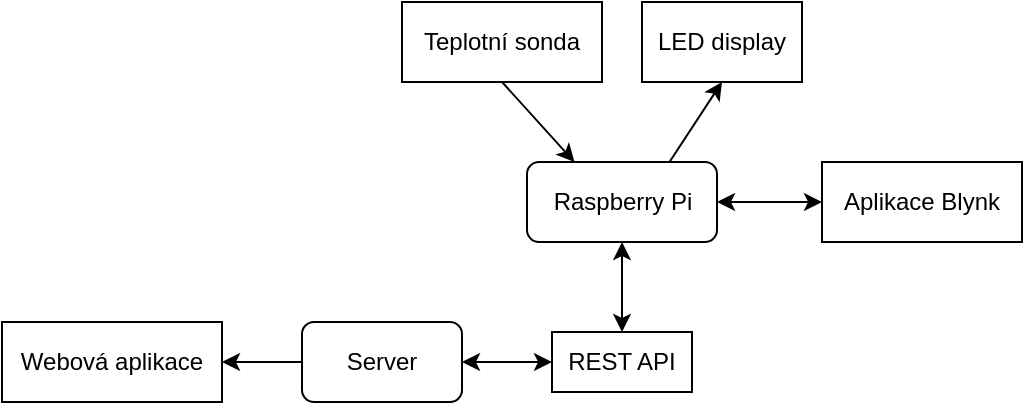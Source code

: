 <mxfile version="15.2.9" type="github"><diagram id="k6yt1kKrw_bO8UbMWdBw" name="Page-1"><mxGraphModel dx="582" dy="297" grid="1" gridSize="10" guides="1" tooltips="1" connect="1" arrows="1" fold="1" page="1" pageScale="1" pageWidth="1200" pageHeight="1920" math="0" shadow="0"><root><mxCell id="0"/><mxCell id="1" parent="0"/><mxCell id="mZeBqSOWWQo7hRxgBl-N-1" value="Raspberry Pi" style="rounded=1;whiteSpace=wrap;html=1;" vertex="1" parent="1"><mxGeometry x="472.5" y="280" width="95" height="40" as="geometry"/></mxCell><mxCell id="mZeBqSOWWQo7hRxgBl-N-2" value="Teplotní sonda" style="rounded=0;whiteSpace=wrap;html=1;" vertex="1" parent="1"><mxGeometry x="410" y="200" width="100" height="40" as="geometry"/></mxCell><mxCell id="mZeBqSOWWQo7hRxgBl-N-3" value="LED display" style="rounded=0;whiteSpace=wrap;html=1;" vertex="1" parent="1"><mxGeometry x="530" y="200" width="80" height="40" as="geometry"/></mxCell><mxCell id="mZeBqSOWWQo7hRxgBl-N-13" style="edgeStyle=orthogonalEdgeStyle;rounded=0;orthogonalLoop=1;jettySize=auto;html=1;entryX=1;entryY=0.5;entryDx=0;entryDy=0;" edge="1" parent="1" source="mZeBqSOWWQo7hRxgBl-N-5" target="mZeBqSOWWQo7hRxgBl-N-12"><mxGeometry relative="1" as="geometry"/></mxCell><mxCell id="mZeBqSOWWQo7hRxgBl-N-5" value="Server" style="rounded=1;whiteSpace=wrap;html=1;" vertex="1" parent="1"><mxGeometry x="360" y="360" width="80" height="40" as="geometry"/></mxCell><mxCell id="mZeBqSOWWQo7hRxgBl-N-6" value="REST API" style="rounded=0;whiteSpace=wrap;html=1;" vertex="1" parent="1"><mxGeometry x="485" y="365" width="70" height="30" as="geometry"/></mxCell><mxCell id="mZeBqSOWWQo7hRxgBl-N-7" value="" style="endArrow=classic;startArrow=classic;html=1;entryX=0;entryY=0.5;entryDx=0;entryDy=0;exitX=1;exitY=0.5;exitDx=0;exitDy=0;" edge="1" parent="1" source="mZeBqSOWWQo7hRxgBl-N-5" target="mZeBqSOWWQo7hRxgBl-N-6"><mxGeometry width="50" height="50" relative="1" as="geometry"><mxPoint x="340" y="330" as="sourcePoint"/><mxPoint x="390" y="280" as="targetPoint"/></mxGeometry></mxCell><mxCell id="mZeBqSOWWQo7hRxgBl-N-9" value="" style="endArrow=classic;startArrow=classic;html=1;exitX=0.5;exitY=0;exitDx=0;exitDy=0;entryX=0.5;entryY=1;entryDx=0;entryDy=0;" edge="1" parent="1" source="mZeBqSOWWQo7hRxgBl-N-6" target="mZeBqSOWWQo7hRxgBl-N-1"><mxGeometry width="50" height="50" relative="1" as="geometry"><mxPoint x="480" y="340" as="sourcePoint"/><mxPoint x="520" y="330" as="targetPoint"/></mxGeometry></mxCell><mxCell id="mZeBqSOWWQo7hRxgBl-N-12" value="Webová aplikace" style="rounded=0;whiteSpace=wrap;html=1;" vertex="1" parent="1"><mxGeometry x="210" y="360" width="110" height="40" as="geometry"/></mxCell><mxCell id="mZeBqSOWWQo7hRxgBl-N-14" value="Aplikace Blynk" style="rounded=0;whiteSpace=wrap;html=1;" vertex="1" parent="1"><mxGeometry x="620" y="280" width="100" height="40" as="geometry"/></mxCell><mxCell id="mZeBqSOWWQo7hRxgBl-N-15" value="" style="endArrow=classic;startArrow=classic;html=1;entryX=0;entryY=0.5;entryDx=0;entryDy=0;exitX=1;exitY=0.5;exitDx=0;exitDy=0;" edge="1" parent="1" source="mZeBqSOWWQo7hRxgBl-N-1" target="mZeBqSOWWQo7hRxgBl-N-14"><mxGeometry width="50" height="50" relative="1" as="geometry"><mxPoint x="570" y="300" as="sourcePoint"/><mxPoint x="630" y="230" as="targetPoint"/></mxGeometry></mxCell><mxCell id="mZeBqSOWWQo7hRxgBl-N-16" value="" style="endArrow=classic;html=1;exitX=0.5;exitY=1;exitDx=0;exitDy=0;entryX=0.25;entryY=0;entryDx=0;entryDy=0;" edge="1" parent="1" source="mZeBqSOWWQo7hRxgBl-N-2" target="mZeBqSOWWQo7hRxgBl-N-1"><mxGeometry width="50" height="50" relative="1" as="geometry"><mxPoint x="370" y="300" as="sourcePoint"/><mxPoint x="450" y="270" as="targetPoint"/></mxGeometry></mxCell><mxCell id="mZeBqSOWWQo7hRxgBl-N-17" value="" style="endArrow=classic;html=1;exitX=0.75;exitY=0;exitDx=0;exitDy=0;entryX=0.5;entryY=1;entryDx=0;entryDy=0;" edge="1" parent="1" source="mZeBqSOWWQo7hRxgBl-N-1" target="mZeBqSOWWQo7hRxgBl-N-3"><mxGeometry width="50" height="50" relative="1" as="geometry"><mxPoint x="630" y="260" as="sourcePoint"/><mxPoint x="680" y="210" as="targetPoint"/></mxGeometry></mxCell></root></mxGraphModel></diagram></mxfile>